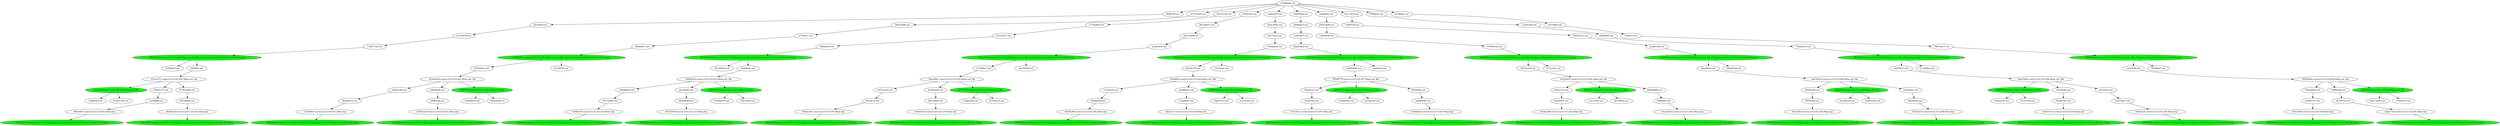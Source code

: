 strict digraph "reflow flowgraph sha256:1cae94caaab04043d777808824e893187f789bc60d01aae9e4daa51f51decc09" {
// Node definitions.
"0026fb2e-intern-n10.r10.s05.Main.fq1-s3://niema-test/n10/r10/n10.r10.s05_R1.fastq" [
fillcolor=green
style=filled
];
"00b89863-val-";
"00fee091-coerce-n10.r10.s03.Main.fq2";
"03cce371-coerce-n10.r10.s03.Main.out_file";
"053c4ff4-coerce-n10.r10.s08.Main.fq2";
"06a0bead-val-";
"0ac2d90d-exec-n10.r10.s03.Main.out_file" [
fillcolor=green
style=filled
];
"0b85eec8-coerce-n10.r10.s03.Main.fq1";
"0ca7cca2-val-";
"0fef819f-val-";
"10cf39b0-val-";
"111865c7-val-";
"1160714e-val-";
"12123f32-val-";
"12883a04-val-";
"136dda04-val-";
"13a1314d-intern-n10.r10.s08.Main.fq2-s3://niema-test/n10/r10/n10.r10.s08_R2.fastq" [
fillcolor=green
style=filled
];
"151917cf-extern-n10.r10.s10.Main.cp_out_file-s3://niema-test/n10/r10/n10.r10.s10.tar.gz" [
fillcolor=green
style=filled
];
"1532e759-intern-n10.r10.s03.Main.fq2-s3://niema-test/n10/r10/n10.r10.s03_R2.fastq" [
fillcolor=green
style=filled
];
"16ea2f46-intern-n10.r10.s01.Main.fq2-s3://niema-test/n10/r10/n10.r10.s01_R2.fastq" [
fillcolor=green
style=filled
];
"1864d140-val-";
"18d87553-val-";
"1a1a7df0-val-";
"1a27082e-extern-n10.r10.s07.Main.cp_out_file-s3://niema-test/n10/r10/n10.r10.s07.tar.gz" [
fillcolor=green
style=filled
];
"1ddfd83b-val-";
"203b2d9b-coerce-n10.r10.s02.Main.fq1";
"231016d9-val-";
"23c60cdb-val-";
"246946f4-val-";
"2617ee48-val-";
"26ae02a4-val-";
"2898f080-val-";
"296df123-extern-n10.r10.s03.Main.cp_out_file-s3://niema-test/n10/r10/n10.r10.s03.tar.gz" [
fillcolor=green
style=filled
];
"2973db57-val-";
"29a5aad1-coerce-n10.r10.s06.Main.fq2";
"2b73f662-val-";
"2ba65dbd-val-";
"2c69c169-val-";
"30d43f28-val-";
"322b17aa-coerce-n10.r10.s09.Main.fq1";
"330b8fb3-coerce-n10.r10.s04.Main.out_file";
"34786670-val-";
"34fdd7e8-coerce-n10.r10.s10.Main.out_file";
"35d645ef-val-";
"36f86bb3-val-";
"3cf1d592-val-";
"3dc86825-val-";
"3de42a9c-val-";
"40684120-intern-n10.r10.s06.Main.fq1-s3://niema-test/n10/r10/n10.r10.s06_R1.fastq" [
fillcolor=green
style=filled
];
"4317e98c-val-";
"45e25550-coerce-n10.r10.s10.Main.fq1";
"46f7207e-exec-n10.r10.s01.Main.out_file" [
fillcolor=green
style=filled
];
"4bc57699-val-";
"4c7c812c-coerce-n10.r10.s07.Main.fq1";
"4dd79a13-val-";
"4eeecaaa-intern-n10.r10.s07.Main.fq2-s3://niema-test/n10/r10/n10.r10.s07_R2.fastq" [
fillcolor=green
style=filled
];
"4f0dfa97-val-";
"4ff609c8-extern-n10.r10.s09.Main.cp_out_file-s3://niema-test/n10/r10/n10.r10.s09.tar.gz" [
fillcolor=green
style=filled
];
"5087a4c7-val-";
"51ac2e51-val-";
"51c3d9ba-val-";
"52b44ee3-intern-n10.r10.s01.Main.fq1-s3://niema-test/n10/r10/n10.r10.s01_R1.fastq" [
fillcolor=green
style=filled
];
"535c2d14-coerce-n10.r10.s08.Main.fq1";
"54f464a0-val-";
"55eda6d4-val-";
"5665026e-coerce-n10.r10.s09.Main.out_file";
"5685caa3-val-";
"58360849-val-";
"584d4b1b-val-";
"59c7b720-val-";
"5b758d5a-intern-n10.r10.s09.Main.fq1-s3://niema-test/n10/r10/n10.r10.s09_R1.fastq" [
fillcolor=green
style=filled
];
"5cf58bd5-val-";
"5f508775-coerce-n10.r10.s07.Main.out_file";
"625d11fc-val-";
"6538d7a0-val-";
"68ebc491-coerce-n10.r10.s05.Main.fq2";
"69959e36-exec-n10.r10.s06.Main.out_file" [
fillcolor=green
style=filled
];
"6cbc3952-val-";
"6cbd5e18-val-";
"6e7a3f7d-val-";
"6e882030-val-";
"6ecc9b73-intern-n10.r10.s03.Main.fq1-s3://niema-test/n10/r10/n10.r10.s03_R1.fastq" [
fillcolor=green
style=filled
];
"70e0aa19-val-";
"72f0fd1f-val-";
"731aea77-extern-n10.r10.s05.Main.cp_out_file-s3://niema-test/n10/r10/n10.r10.s05.tar.gz" [
fillcolor=green
style=filled
];
"7614514b-val-";
"76229822-intern-n10.r10.s02.Main.fq2-s3://niema-test/n10/r10/n10.r10.s02_R2.fastq" [
fillcolor=green
style=filled
];
"7b9ca5ed-val-";
"7c0ddb07-val-";
"7c10cb10-val-";
"7d93f72f-val-";
"7ea233ed-coerce-n10.r10.s02.Main.fq2";
"7f086326-val-";
"7fb40f0a-exec-n10.r10.s02.Main.out_file" [
fillcolor=green
style=filled
];
"8193ffa5-intern-n10.r10.s06.Main.fq2-s3://niema-test/n10/r10/n10.r10.s06_R2.fastq" [
fillcolor=green
style=filled
];
"842b8cfb-val-";
"84c73400-val-";
"84d668ef-val-";
"875b39cb-val-";
"876e5177-val-";
"89ea5320-exec-n10.r10.s08.Main.out_file" [
fillcolor=green
style=filled
];
"8aca28e7-coerce-n10.r10.s05.Main.out_file";
"8b083a4d-intern-n10.r10.s10.Main.fq1-s3://niema-test/n10/r10/n10.r10.s10_R1.fastq" [
fillcolor=green
style=filled
];
"8cd217b0-val-";
"8df12668-val-";
"8df6af82-val-";
"92fab1a7-val-";
"9512056d-val-";
"95d39af7-val-";
"966d998b-val-";
"973b1d49-val-";
"9befad5b-intern-n10.r10.s02.Main.fq1-s3://niema-test/n10/r10/n10.r10.s02_R1.fastq" [
fillcolor=green
style=filled
];
"9d9bfa75-coerce-n10.r10.s10.Main.fq2";
"9f296180-intern-n10.r10.s09.Main.fq2-s3://niema-test/n10/r10/n10.r10.s09_R2.fastq" [
fillcolor=green
style=filled
];
"9fc24c1f-val-";
"a0e25b8e-val-";
"a0e88bb3-val-";
"a2fef1ac-intern-n10.r10.s10.Main.fq2-s3://niema-test/n10/r10/n10.r10.s10_R2.fastq" [
fillcolor=green
style=filled
];
"a49ead97-intern-n10.r10.s04.Main.fq1-s3://niema-test/n10/r10/n10.r10.s04_R1.fastq" [
fillcolor=green
style=filled
];
"a5f4ff9e-val-";
"a6e74a32-coerce-n10.r10.s08.Main.out_file";
"a798cbc9-val-";
"a7e3bf70-val-";
"a8e497d9-val-";
"a93b404c-val-";
"a9751225-val-";
"aa529e4c-val-";
"abb4be64-intern-n10.r10.s07.Main.fq1-s3://niema-test/n10/r10/n10.r10.s07_R1.fastq" [
fillcolor=green
style=filled
];
"ac0216b9-val-";
"ae78f4e1-val-";
"aea567a7-val-";
"af274baf-val-";
"af98ca56-val-";
"b302eaf3-val-";
"b3469d4c-val-";
"b34910eb-val-";
"b5033298-val-";
"b6c82d31-exec-n10.r10.s07.Main.out_file" [
fillcolor=green
style=filled
];
"b70f37cc-extern-n10.r10.s01.Main.cp_out_file-s3://niema-test/n10/r10/n10.r10.s01.tar.gz" [
fillcolor=green
style=filled
];
"b8c4f8f3-extern-n10.r10.s02.Main.cp_out_file-s3://niema-test/n10/r10/n10.r10.s02.tar.gz" [
fillcolor=green
style=filled
];
"b8cdb375-val-";
"bb5462a6-val-";
"bc40ba63-coerce-n10.r10.s07.Main.fq2";
"be784e18-val-";
"c0476c0b-val-";
"c15080ab-val-";
"c28a7316-coerce-n10.r10.s06.Main.fq1";
"c2c9468f-val-";
"c4d0ee35-val-";
"c5266561-coerce-n10.r10.s01.Main.fq1";
"c5d724df-coerce-n10.r10.s09.Main.fq2";
"c77de660-val-";
"ccb95db7-val-";
"cd3391fa-val-";
"cfab912d-val-";
"d1225d37-coerce-n10.r10.s02.Main.out_file";
"d1b4eb2d-coerce-n10.r10.s01.Main.out_file";
"d276eaa9-coerce-n10.r10.s01.Main.fq2";
"d2e3e5fd-exec-n10.r10.s10.Main.out_file" [
fillcolor=green
style=filled
];
"d32a13c9-intern-n10.r10.s08.Main.fq1-s3://niema-test/n10/r10/n10.r10.s08_R1.fastq" [
fillcolor=green
style=filled
];
"d4ffa048-exec-n10.r10.s04.Main.out_file" [
fillcolor=green
style=filled
];
"da2759e7-val-";
"db474b0a-intern-n10.r10.s04.Main.fq2-s3://niema-test/n10/r10/n10.r10.s04_R2.fastq" [
fillcolor=green
style=filled
];
"dee3f397-val-";
"e0bc95a8-val-";
"e10cc9ee-val-";
"e3e81311-extern-n10.r10.s08.Main.cp_out_file-s3://niema-test/n10/r10/n10.r10.s08.tar.gz" [
fillcolor=green
style=filled
];
"e5944ce5-coerce-n10.r10.s05.Main.fq1";
"e5abaee6-extern-n10.r10.s04.Main.cp_out_file-s3://niema-test/n10/r10/n10.r10.s04.tar.gz" [
fillcolor=green
style=filled
];
"e67a6920-val-";
"e765643d-val-";
"ea3a0c08-val-";
"ed6b9548-val-";
"eefdd994-val-";
"efdce79d-exec-n10.r10.s09.Main.out_file" [
fillcolor=green
style=filled
];
"efe797ee-val-";
"f13c1421-val-";
"f2021969-val-";
"f3e11dc9-val-";
"f6d55288-coerce-n10.r10.s04.Main.fq2";
"f6e103f6-intern-n10.r10.s05.Main.fq2-s3://niema-test/n10/r10/n10.r10.s05_R2.fastq" [
fillcolor=green
style=filled
];
"f7998afe-val-";
"fd05149b-val-";
"fd798e6c-val-";
"fe3183c8-val-";
"fe778075-exec-n10.r10.s05.Main.out_file" [
fillcolor=green
style=filled
];
"febc7269-coerce-n10.r10.s06.Main.out_file";
"ff07ec46-val-";
"ff72090a-val-";
"ffaf1127-coerce-n10.r10.s04.Main.fq1";
"fff14c67-extern-n10.r10.s06.Main.cp_out_file-s3://niema-test/n10/r10/n10.r10.s06.tar.gz" [
fillcolor=green
style=filled
];

// Edge definitions.
"00b89863-val-" -> "4317e98c-val-" [dynamic=false];
"00fee091-coerce-n10.r10.s03.Main.fq2" -> "1532e759-intern-n10.r10.s03.Main.fq2-s3://niema-test/n10/r10/n10.r10.s03_R2.fastq" [dynamic=false];
"03cce371-coerce-n10.r10.s03.Main.out_file" -> "0ac2d90d-exec-n10.r10.s03.Main.out_file" [
dynamic=true
color=blue
];
"03cce371-coerce-n10.r10.s03.Main.out_file" -> "876e5177-val-" [dynamic=false];
"03cce371-coerce-n10.r10.s03.Main.out_file" -> "973b1d49-val-" [dynamic=false];
"053c4ff4-coerce-n10.r10.s08.Main.fq2" -> "13a1314d-intern-n10.r10.s08.Main.fq2-s3://niema-test/n10/r10/n10.r10.s08_R2.fastq" [dynamic=false];
"06a0bead-val-" -> "535c2d14-coerce-n10.r10.s08.Main.fq1" [dynamic=false];
"0ac2d90d-exec-n10.r10.s03.Main.out_file" -> "35d645ef-val-" [
dynamic=true
color=blue
];
"0ac2d90d-exec-n10.r10.s03.Main.out_file" -> "8cd217b0-val-" [
dynamic=true
color=blue
];
"0b85eec8-coerce-n10.r10.s03.Main.fq1" -> "6ecc9b73-intern-n10.r10.s03.Main.fq1-s3://niema-test/n10/r10/n10.r10.s03_R1.fastq" [dynamic=false];
"0ca7cca2-val-" -> "136dda04-val-" [dynamic=false];
"0fef819f-val-" -> "af274baf-val-" [dynamic=false];
"10cf39b0-val-" -> "72f0fd1f-val-" [dynamic=false];
"111865c7-val-" -> "8aca28e7-coerce-n10.r10.s05.Main.out_file" [dynamic=false];
"1160714e-val-" -> "296df123-extern-n10.r10.s03.Main.cp_out_file-s3://niema-test/n10/r10/n10.r10.s03.tar.gz" [dynamic=false];
"136dda04-val-" -> "e5abaee6-extern-n10.r10.s04.Main.cp_out_file-s3://niema-test/n10/r10/n10.r10.s04.tar.gz" [dynamic=false];
"151917cf-extern-n10.r10.s10.Main.cp_out_file-s3://niema-test/n10/r10/n10.r10.s10.tar.gz" -> "9512056d-val-" [
dynamic=true
color=blue
];
"151917cf-extern-n10.r10.s10.Main.cp_out_file-s3://niema-test/n10/r10/n10.r10.s10.tar.gz" -> "a93b404c-val-" [dynamic=false];
"1864d140-val-" -> "584d4b1b-val-" [dynamic=false];
"1a1a7df0-val-" -> "5665026e-coerce-n10.r10.s09.Main.out_file" [dynamic=false];
"1a27082e-extern-n10.r10.s07.Main.cp_out_file-s3://niema-test/n10/r10/n10.r10.s07.tar.gz" -> "6e882030-val-" [dynamic=false];
"1a27082e-extern-n10.r10.s07.Main.cp_out_file-s3://niema-test/n10/r10/n10.r10.s07.tar.gz" -> "cfab912d-val-" [
dynamic=true
color=blue
];
"1ddfd83b-val-" -> "e765643d-val-" [dynamic=false];
"203b2d9b-coerce-n10.r10.s02.Main.fq1" -> "9befad5b-intern-n10.r10.s02.Main.fq1-s3://niema-test/n10/r10/n10.r10.s02_R1.fastq" [dynamic=false];
"231016d9-val-" -> "fd05149b-val-" [dynamic=false];
"23c60cdb-val-" -> "2898f080-val-" [dynamic=false];
"246946f4-val-" -> "af98ca56-val-" [dynamic=false];
"2617ee48-val-" -> "d1225d37-coerce-n10.r10.s02.Main.out_file" [dynamic=false];
"26ae02a4-val-" -> "a6e74a32-coerce-n10.r10.s08.Main.out_file" [dynamic=false];
"2898f080-val-" -> "70e0aa19-val-" [dynamic=false];
"296df123-extern-n10.r10.s03.Main.cp_out_file-s3://niema-test/n10/r10/n10.r10.s03.tar.gz" -> "5cf58bd5-val-" [
dynamic=true
color=blue
];
"296df123-extern-n10.r10.s03.Main.cp_out_file-s3://niema-test/n10/r10/n10.r10.s03.tar.gz" -> "a5f4ff9e-val-" [dynamic=false];
"2973db57-val-" -> "f2021969-val-" [dynamic=false];
"29a5aad1-coerce-n10.r10.s06.Main.fq2" -> "8193ffa5-intern-n10.r10.s06.Main.fq2-s3://niema-test/n10/r10/n10.r10.s06_R2.fastq" [dynamic=false];
"2ba65dbd-val-" -> "1a27082e-extern-n10.r10.s07.Main.cp_out_file-s3://niema-test/n10/r10/n10.r10.s07.tar.gz" [dynamic=false];
"2c69c169-val-" -> "e3e81311-extern-n10.r10.s08.Main.cp_out_file-s3://niema-test/n10/r10/n10.r10.s08.tar.gz" [dynamic=false];
"30d43f28-val-" -> "ff07ec46-val-" [dynamic=false];
"322b17aa-coerce-n10.r10.s09.Main.fq1" -> "5b758d5a-intern-n10.r10.s09.Main.fq1-s3://niema-test/n10/r10/n10.r10.s09_R1.fastq" [dynamic=false];
"330b8fb3-coerce-n10.r10.s04.Main.out_file" -> "7c10cb10-val-" [dynamic=false];
"330b8fb3-coerce-n10.r10.s04.Main.out_file" -> "a0e88bb3-val-" [dynamic=false];
"330b8fb3-coerce-n10.r10.s04.Main.out_file" -> "d4ffa048-exec-n10.r10.s04.Main.out_file" [
dynamic=true
color=blue
];
"34fdd7e8-coerce-n10.r10.s10.Main.out_file" -> "00b89863-val-" [dynamic=false];
"34fdd7e8-coerce-n10.r10.s10.Main.out_file" -> "a0e25b8e-val-" [dynamic=false];
"34fdd7e8-coerce-n10.r10.s10.Main.out_file" -> "d2e3e5fd-exec-n10.r10.s10.Main.out_file" [
dynamic=true
color=blue
];
"36f86bb3-val-" -> "ccb95db7-val-" [dynamic=false];
"3cf1d592-val-" -> "4c7c812c-coerce-n10.r10.s07.Main.fq1" [dynamic=false];
"4317e98c-val-" -> "9d9bfa75-coerce-n10.r10.s10.Main.fq2" [dynamic=false];
"45e25550-coerce-n10.r10.s10.Main.fq1" -> "8b083a4d-intern-n10.r10.s10.Main.fq1-s3://niema-test/n10/r10/n10.r10.s10_R1.fastq" [dynamic=false];
"46f7207e-exec-n10.r10.s01.Main.out_file" -> "3dc86825-val-" [
dynamic=true
color=blue
];
"46f7207e-exec-n10.r10.s01.Main.out_file" -> "842b8cfb-val-" [
dynamic=true
color=blue
];
"4c7c812c-coerce-n10.r10.s07.Main.fq1" -> "abb4be64-intern-n10.r10.s07.Main.fq1-s3://niema-test/n10/r10/n10.r10.s07_R1.fastq" [dynamic=false];
"4dd79a13-val-" -> "febc7269-coerce-n10.r10.s06.Main.out_file" [dynamic=false];
"4f0dfa97-val-" -> "b70f37cc-extern-n10.r10.s01.Main.cp_out_file-s3://niema-test/n10/r10/n10.r10.s01.tar.gz" [dynamic=false];
"4ff609c8-extern-n10.r10.s09.Main.cp_out_file-s3://niema-test/n10/r10/n10.r10.s09.tar.gz" -> "1a1a7df0-val-" [dynamic=false];
"4ff609c8-extern-n10.r10.s09.Main.cp_out_file-s3://niema-test/n10/r10/n10.r10.s09.tar.gz" -> "95d39af7-val-" [
dynamic=true
color=blue
];
"5087a4c7-val-" -> "4ff609c8-extern-n10.r10.s09.Main.cp_out_file-s3://niema-test/n10/r10/n10.r10.s09.tar.gz" [dynamic=false];
"51ac2e51-val-" -> "54f464a0-val-" [dynamic=false];
"535c2d14-coerce-n10.r10.s08.Main.fq1" -> "d32a13c9-intern-n10.r10.s08.Main.fq1-s3://niema-test/n10/r10/n10.r10.s08_R1.fastq" [dynamic=false];
"54f464a0-val-" -> "151917cf-extern-n10.r10.s10.Main.cp_out_file-s3://niema-test/n10/r10/n10.r10.s10.tar.gz" [dynamic=false];
"55eda6d4-val-" -> "aea567a7-val-" [dynamic=false];
"5665026e-coerce-n10.r10.s09.Main.out_file" -> "55eda6d4-val-" [dynamic=false];
"5665026e-coerce-n10.r10.s09.Main.out_file" -> "7f086326-val-" [dynamic=false];
"5665026e-coerce-n10.r10.s09.Main.out_file" -> "efdce79d-exec-n10.r10.s09.Main.out_file" [
dynamic=true
color=blue
];
"5685caa3-val-" -> "2c69c169-val-" [dynamic=false];
"58360849-val-" -> "45e25550-coerce-n10.r10.s10.Main.fq1" [dynamic=false];
"584d4b1b-val-" -> "c5266561-coerce-n10.r10.s01.Main.fq1" [dynamic=false];
"59c7b720-val-" -> "c77de660-val-" [dynamic=false];
"5f508775-coerce-n10.r10.s07.Main.out_file" -> "92fab1a7-val-" [dynamic=false];
"5f508775-coerce-n10.r10.s07.Main.out_file" -> "b6c82d31-exec-n10.r10.s07.Main.out_file" [
dynamic=true
color=blue
];
"5f508775-coerce-n10.r10.s07.Main.out_file" -> "ff72090a-val-" [dynamic=false];
"625d11fc-val-" -> "dee3f397-val-" [dynamic=false];
"6538d7a0-val-" -> "c28a7316-coerce-n10.r10.s06.Main.fq1" [dynamic=false];
"68ebc491-coerce-n10.r10.s05.Main.fq2" -> "f6e103f6-intern-n10.r10.s05.Main.fq2-s3://niema-test/n10/r10/n10.r10.s05_R2.fastq" [dynamic=false];
"69959e36-exec-n10.r10.s06.Main.out_file" -> "3de42a9c-val-" [
dynamic=true
color=blue
];
"69959e36-exec-n10.r10.s06.Main.out_file" -> "7614514b-val-" [
dynamic=true
color=blue
];
"6cbc3952-val-" -> "0ca7cca2-val-" [dynamic=false];
"6e7a3f7d-val-" -> "1160714e-val-" [dynamic=false];
"6e882030-val-" -> "5f508775-coerce-n10.r10.s07.Main.out_file" [dynamic=false];
"70e0aa19-val-" -> "fff14c67-extern-n10.r10.s06.Main.cp_out_file-s3://niema-test/n10/r10/n10.r10.s06.tar.gz" [dynamic=false];
"72f0fd1f-val-" -> "5087a4c7-val-" [dynamic=false];
"731aea77-extern-n10.r10.s05.Main.cp_out_file-s3://niema-test/n10/r10/n10.r10.s05.tar.gz" -> "111865c7-val-" [dynamic=false];
"731aea77-extern-n10.r10.s05.Main.cp_out_file-s3://niema-test/n10/r10/n10.r10.s05.tar.gz" -> "4bc57699-val-" [
dynamic=true
color=blue
];
"7c0ddb07-val-" -> "ffaf1127-coerce-n10.r10.s04.Main.fq1" [dynamic=false];
"7c10cb10-val-" -> "84d668ef-val-" [dynamic=false];
"7d93f72f-val-" -> "5685caa3-val-" [dynamic=false];
"7ea233ed-coerce-n10.r10.s02.Main.fq2" -> "76229822-intern-n10.r10.s02.Main.fq2-s3://niema-test/n10/r10/n10.r10.s02_R2.fastq" [dynamic=false];
"7f086326-val-" -> "efe797ee-val-" [dynamic=false];
"7fb40f0a-exec-n10.r10.s02.Main.out_file" -> "12123f32-val-" [
dynamic=true
color=blue
];
"7fb40f0a-exec-n10.r10.s02.Main.out_file" -> "2b73f662-val-" [
dynamic=true
color=blue
];
"84d668ef-val-" -> "f6d55288-coerce-n10.r10.s04.Main.fq2" [dynamic=false];
"875b39cb-val-" -> "d1b4eb2d-coerce-n10.r10.s01.Main.out_file" [dynamic=false];
"876e5177-val-" -> "c2c9468f-val-" [dynamic=false];
"89ea5320-exec-n10.r10.s08.Main.out_file" -> "6cbd5e18-val-" [
dynamic=true
color=blue
];
"89ea5320-exec-n10.r10.s08.Main.out_file" -> "b34910eb-val-" [
dynamic=true
color=blue
];
"8aca28e7-coerce-n10.r10.s05.Main.out_file" -> "a9751225-val-" [dynamic=false];
"8aca28e7-coerce-n10.r10.s05.Main.out_file" -> "bb5462a6-val-" [dynamic=false];
"8aca28e7-coerce-n10.r10.s05.Main.out_file" -> "fe778075-exec-n10.r10.s05.Main.out_file" [
dynamic=true
color=blue
];
"8df12668-val-" -> "e5944ce5-coerce-n10.r10.s05.Main.fq1" [dynamic=false];
"8df6af82-val-" -> "7ea233ed-coerce-n10.r10.s02.Main.fq2" [dynamic=false];
"92fab1a7-val-" -> "3cf1d592-val-" [dynamic=false];
"966d998b-val-" -> "8df6af82-val-" [dynamic=false];
"973b1d49-val-" -> "e67a6920-val-" [dynamic=false];
"9d9bfa75-coerce-n10.r10.s10.Main.fq2" -> "a2fef1ac-intern-n10.r10.s10.Main.fq2-s3://niema-test/n10/r10/n10.r10.s10_R2.fastq" [dynamic=false];
"9fc24c1f-val-" -> "68ebc491-coerce-n10.r10.s05.Main.fq2" [dynamic=false];
"a0e25b8e-val-" -> "58360849-val-" [dynamic=false];
"a0e88bb3-val-" -> "7c0ddb07-val-" [dynamic=false];
"a5f4ff9e-val-" -> "03cce371-coerce-n10.r10.s03.Main.out_file" [dynamic=false];
"a6e74a32-coerce-n10.r10.s08.Main.out_file" -> "30d43f28-val-" [dynamic=false];
"a6e74a32-coerce-n10.r10.s08.Main.out_file" -> "89ea5320-exec-n10.r10.s08.Main.out_file" [
dynamic=true
color=blue
];
"a6e74a32-coerce-n10.r10.s08.Main.out_file" -> "aa529e4c-val-" [dynamic=false];
"a93b404c-val-" -> "34fdd7e8-coerce-n10.r10.s10.Main.out_file" [dynamic=false];
"a9751225-val-" -> "9fc24c1f-val-" [dynamic=false];
"aa529e4c-val-" -> "06a0bead-val-" [dynamic=false];
"ac0216b9-val-" -> "731aea77-extern-n10.r10.s05.Main.cp_out_file-s3://niema-test/n10/r10/n10.r10.s05.tar.gz" [dynamic=false];
"ae78f4e1-val-" -> "4f0dfa97-val-" [dynamic=false];
"aea567a7-val-" -> "c5d724df-coerce-n10.r10.s09.Main.fq2" [dynamic=false];
"af274baf-val-" -> "6e7a3f7d-val-" [dynamic=false];
"af98ca56-val-" -> "d276eaa9-coerce-n10.r10.s01.Main.fq2" [dynamic=false];
"b302eaf3-val-" -> "2973db57-val-" [dynamic=false];
"b5033298-val-" -> "1ddfd83b-val-" [dynamic=false];
"b6c82d31-exec-n10.r10.s07.Main.out_file" -> "b3469d4c-val-" [
dynamic=true
color=blue
];
"b6c82d31-exec-n10.r10.s07.Main.out_file" -> "ea3a0c08-val-" [
dynamic=true
color=blue
];
"b70f37cc-extern-n10.r10.s01.Main.cp_out_file-s3://niema-test/n10/r10/n10.r10.s01.tar.gz" -> "875b39cb-val-" [dynamic=false];
"b70f37cc-extern-n10.r10.s01.Main.cp_out_file-s3://niema-test/n10/r10/n10.r10.s01.tar.gz" -> "a7e3bf70-val-" [
dynamic=true
color=blue
];
"b8c4f8f3-extern-n10.r10.s02.Main.cp_out_file-s3://niema-test/n10/r10/n10.r10.s02.tar.gz" -> "2617ee48-val-" [dynamic=false];
"b8c4f8f3-extern-n10.r10.s02.Main.cp_out_file-s3://niema-test/n10/r10/n10.r10.s02.tar.gz" -> "f13c1421-val-" [
dynamic=true
color=blue
];
"b8cdb375-val-" -> "330b8fb3-coerce-n10.r10.s04.Main.out_file" [dynamic=false];
"bb5462a6-val-" -> "8df12668-val-" [dynamic=false];
"bc40ba63-coerce-n10.r10.s07.Main.fq2" -> "4eeecaaa-intern-n10.r10.s07.Main.fq2-s3://niema-test/n10/r10/n10.r10.s07_R2.fastq" [dynamic=false];
"c0476c0b-val-" -> "6538d7a0-val-" [dynamic=false];
"c15080ab-val-" -> "0fef819f-val-" [dynamic=false];
"c15080ab-val-" -> "231016d9-val-" [dynamic=false];
"c15080ab-val-" -> "59c7b720-val-" [dynamic=false];
"c15080ab-val-" -> "b302eaf3-val-" [dynamic=false];
"c15080ab-val-" -> "c4d0ee35-val-" [dynamic=false];
"c15080ab-val-" -> "e0bc95a8-val-" [dynamic=false];
"c15080ab-val-" -> "eefdd994-val-" [dynamic=false];
"c15080ab-val-" -> "f3e11dc9-val-" [dynamic=false];
"c15080ab-val-" -> "f7998afe-val-" [dynamic=false];
"c15080ab-val-" -> "fd798e6c-val-" [dynamic=false];
"c28a7316-coerce-n10.r10.s06.Main.fq1" -> "40684120-intern-n10.r10.s06.Main.fq1-s3://niema-test/n10/r10/n10.r10.s06_R1.fastq" [dynamic=false];
"c2c9468f-val-" -> "00fee091-coerce-n10.r10.s03.Main.fq2" [dynamic=false];
"c4d0ee35-val-" -> "6cbc3952-val-" [dynamic=false];
"c5266561-coerce-n10.r10.s01.Main.fq1" -> "52b44ee3-intern-n10.r10.s01.Main.fq1-s3://niema-test/n10/r10/n10.r10.s01_R1.fastq" [dynamic=false];
"c5d724df-coerce-n10.r10.s09.Main.fq2" -> "9f296180-intern-n10.r10.s09.Main.fq2-s3://niema-test/n10/r10/n10.r10.s09_R2.fastq" [dynamic=false];
"c77de660-val-" -> "51ac2e51-val-" [dynamic=false];
"ccb95db7-val-" -> "2ba65dbd-val-" [dynamic=false];
"cd3391fa-val-" -> "da2759e7-val-" [dynamic=false];
"d1225d37-coerce-n10.r10.s02.Main.out_file" -> "625d11fc-val-" [dynamic=false];
"d1225d37-coerce-n10.r10.s02.Main.out_file" -> "7fb40f0a-exec-n10.r10.s02.Main.out_file" [
dynamic=true
color=blue
];
"d1225d37-coerce-n10.r10.s02.Main.out_file" -> "966d998b-val-" [dynamic=false];
"d1b4eb2d-coerce-n10.r10.s01.Main.out_file" -> "1864d140-val-" [dynamic=false];
"d1b4eb2d-coerce-n10.r10.s01.Main.out_file" -> "246946f4-val-" [dynamic=false];
"d1b4eb2d-coerce-n10.r10.s01.Main.out_file" -> "46f7207e-exec-n10.r10.s01.Main.out_file" [
dynamic=true
color=blue
];
"d276eaa9-coerce-n10.r10.s01.Main.fq2" -> "16ea2f46-intern-n10.r10.s01.Main.fq2-s3://niema-test/n10/r10/n10.r10.s01_R2.fastq" [dynamic=false];
"d2e3e5fd-exec-n10.r10.s10.Main.out_file" -> "34786670-val-" [
dynamic=true
color=blue
];
"d2e3e5fd-exec-n10.r10.s10.Main.out_file" -> "7b9ca5ed-val-" [
dynamic=true
color=blue
];
"d4ffa048-exec-n10.r10.s04.Main.out_file" -> "18d87553-val-" [
dynamic=true
color=blue
];
"d4ffa048-exec-n10.r10.s04.Main.out_file" -> "fe3183c8-val-" [
dynamic=true
color=blue
];
"da2759e7-val-" -> "29a5aad1-coerce-n10.r10.s06.Main.fq2" [dynamic=false];
"dee3f397-val-" -> "203b2d9b-coerce-n10.r10.s02.Main.fq1" [dynamic=false];
"e0bc95a8-val-" -> "36f86bb3-val-" [dynamic=false];
"e3e81311-extern-n10.r10.s08.Main.cp_out_file-s3://niema-test/n10/r10/n10.r10.s08.tar.gz" -> "26ae02a4-val-" [dynamic=false];
"e3e81311-extern-n10.r10.s08.Main.cp_out_file-s3://niema-test/n10/r10/n10.r10.s08.tar.gz" -> "a8e497d9-val-" [
dynamic=true
color=blue
];
"e5944ce5-coerce-n10.r10.s05.Main.fq1" -> "0026fb2e-intern-n10.r10.s05.Main.fq1-s3://niema-test/n10/r10/n10.r10.s05_R1.fastq" [dynamic=false];
"e5abaee6-extern-n10.r10.s04.Main.cp_out_file-s3://niema-test/n10/r10/n10.r10.s04.tar.gz" -> "b8cdb375-val-" [dynamic=false];
"e5abaee6-extern-n10.r10.s04.Main.cp_out_file-s3://niema-test/n10/r10/n10.r10.s04.tar.gz" -> "e10cc9ee-val-" [
dynamic=true
color=blue
];
"e67a6920-val-" -> "0b85eec8-coerce-n10.r10.s03.Main.fq1" [dynamic=false];
"e765643d-val-" -> "b8c4f8f3-extern-n10.r10.s02.Main.cp_out_file-s3://niema-test/n10/r10/n10.r10.s02.tar.gz" [dynamic=false];
"ed6b9548-val-" -> "bc40ba63-coerce-n10.r10.s07.Main.fq2" [dynamic=false];
"eefdd994-val-" -> "b5033298-val-" [dynamic=false];
"efdce79d-exec-n10.r10.s09.Main.out_file" -> "84c73400-val-" [
dynamic=true
color=blue
];
"efdce79d-exec-n10.r10.s09.Main.out_file" -> "a798cbc9-val-" [
dynamic=true
color=blue
];
"efe797ee-val-" -> "322b17aa-coerce-n10.r10.s09.Main.fq1" [dynamic=false];
"f2021969-val-" -> "ac0216b9-val-" [dynamic=false];
"f3e11dc9-val-" -> "7d93f72f-val-" [dynamic=false];
"f6d55288-coerce-n10.r10.s04.Main.fq2" -> "db474b0a-intern-n10.r10.s04.Main.fq2-s3://niema-test/n10/r10/n10.r10.s04_R2.fastq" [dynamic=false];
"f7998afe-val-" -> "23c60cdb-val-" [dynamic=false];
"fd05149b-val-" -> "ae78f4e1-val-" [dynamic=false];
"fd798e6c-val-" -> "10cf39b0-val-" [dynamic=false];
"fe778075-exec-n10.r10.s05.Main.out_file" -> "12883a04-val-" [
dynamic=true
color=blue
];
"fe778075-exec-n10.r10.s05.Main.out_file" -> "be784e18-val-" [
dynamic=true
color=blue
];
"febc7269-coerce-n10.r10.s06.Main.out_file" -> "69959e36-exec-n10.r10.s06.Main.out_file" [
dynamic=true
color=blue
];
"febc7269-coerce-n10.r10.s06.Main.out_file" -> "c0476c0b-val-" [dynamic=false];
"febc7269-coerce-n10.r10.s06.Main.out_file" -> "cd3391fa-val-" [dynamic=false];
"ff07ec46-val-" -> "053c4ff4-coerce-n10.r10.s08.Main.fq2" [dynamic=false];
"ff72090a-val-" -> "ed6b9548-val-" [dynamic=false];
"ffaf1127-coerce-n10.r10.s04.Main.fq1" -> "a49ead97-intern-n10.r10.s04.Main.fq1-s3://niema-test/n10/r10/n10.r10.s04_R1.fastq" [dynamic=false];
"fff14c67-extern-n10.r10.s06.Main.cp_out_file-s3://niema-test/n10/r10/n10.r10.s06.tar.gz" -> "4dd79a13-val-" [dynamic=false];
"fff14c67-extern-n10.r10.s06.Main.cp_out_file-s3://niema-test/n10/r10/n10.r10.s06.tar.gz" -> "51c3d9ba-val-" [
dynamic=true
color=blue
];
}